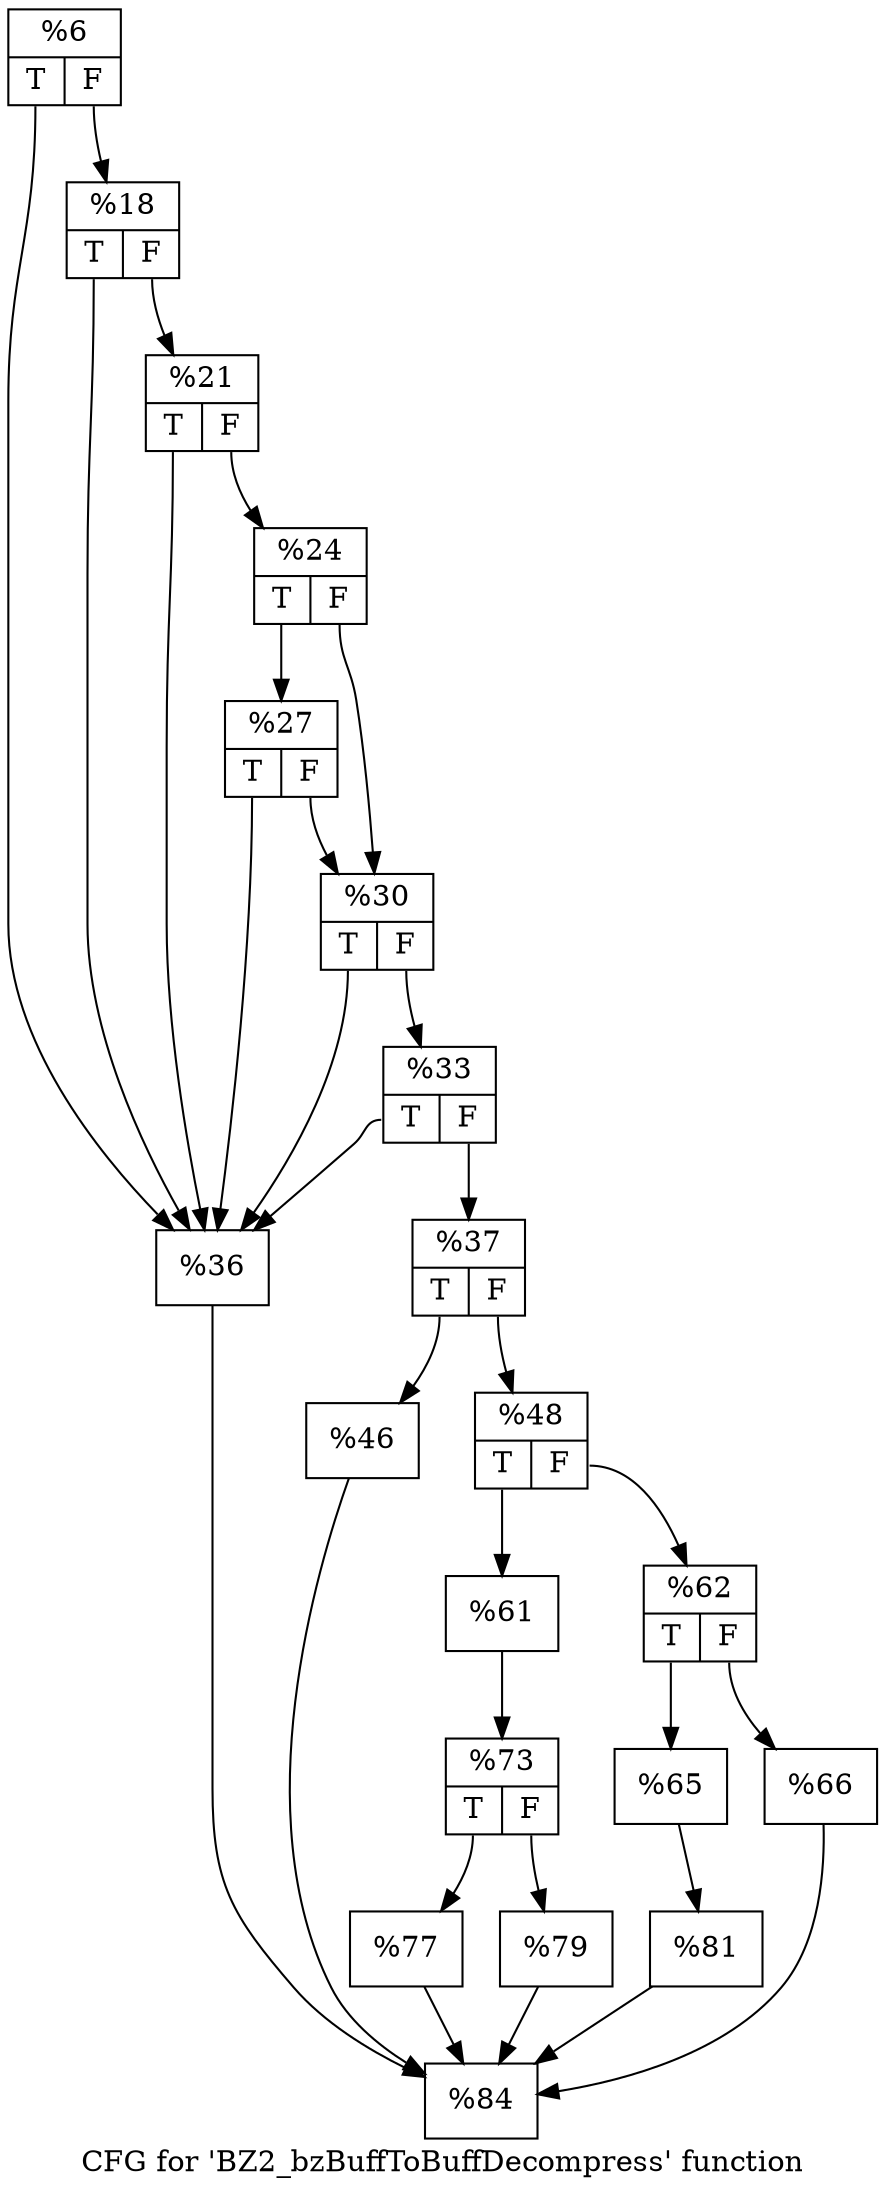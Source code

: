 digraph "CFG for 'BZ2_bzBuffToBuffDecompress' function" {
	label="CFG for 'BZ2_bzBuffToBuffDecompress' function";

	Node0x19a2fc0 [shape=record,label="{%6|{<s0>T|<s1>F}}"];
	Node0x19a2fc0:s0 -> Node0x19a2d90;
	Node0x19a2fc0:s1 -> Node0x19a37d0;
	Node0x19a37d0 [shape=record,label="{%18|{<s0>T|<s1>F}}"];
	Node0x19a37d0:s0 -> Node0x19a2d90;
	Node0x19a37d0:s1 -> Node0x19a38f0;
	Node0x19a38f0 [shape=record,label="{%21|{<s0>T|<s1>F}}"];
	Node0x19a38f0:s0 -> Node0x19a2d90;
	Node0x19a38f0:s1 -> Node0x19a3aa0;
	Node0x19a3aa0 [shape=record,label="{%24|{<s0>T|<s1>F}}"];
	Node0x19a3aa0:s0 -> Node0x19a3c50;
	Node0x19a3aa0:s1 -> Node0x19a3ca0;
	Node0x19a3c50 [shape=record,label="{%27|{<s0>T|<s1>F}}"];
	Node0x19a3c50:s0 -> Node0x19a2d90;
	Node0x19a3c50:s1 -> Node0x19a3ca0;
	Node0x19a3ca0 [shape=record,label="{%30|{<s0>T|<s1>F}}"];
	Node0x19a3ca0:s0 -> Node0x19a2d90;
	Node0x19a3ca0:s1 -> Node0x19a3fb0;
	Node0x19a3fb0 [shape=record,label="{%33|{<s0>T|<s1>F}}"];
	Node0x19a3fb0:s0 -> Node0x19a2d90;
	Node0x19a3fb0:s1 -> Node0x19a4160;
	Node0x19a2d90 [shape=record,label="{%36}"];
	Node0x19a2d90 -> Node0x19a42c0;
	Node0x19a4160 [shape=record,label="{%37|{<s0>T|<s1>F}}"];
	Node0x19a4160:s0 -> Node0x19a4a10;
	Node0x19a4160:s1 -> Node0x19a4a60;
	Node0x19a4a10 [shape=record,label="{%46}"];
	Node0x19a4a10 -> Node0x19a42c0;
	Node0x19a4a60 [shape=record,label="{%48|{<s0>T|<s1>F}}"];
	Node0x19a4a60:s0 -> Node0x19a5500;
	Node0x19a4a60:s1 -> Node0x19a5550;
	Node0x19a5500 [shape=record,label="{%61}"];
	Node0x19a5500 -> Node0x19a5630;
	Node0x19a5550 [shape=record,label="{%62|{<s0>T|<s1>F}}"];
	Node0x19a5550:s0 -> Node0x19a57b0;
	Node0x19a5550:s1 -> Node0x19a5800;
	Node0x19a57b0 [shape=record,label="{%65}"];
	Node0x19a57b0 -> Node0x19a5920;
	Node0x19a5800 [shape=record,label="{%66}"];
	Node0x19a5800 -> Node0x19a42c0;
	Node0x19a5630 [shape=record,label="{%73|{<s0>T|<s1>F}}"];
	Node0x19a5630:s0 -> Node0x19a5fa0;
	Node0x19a5630:s1 -> Node0x19a5ff0;
	Node0x19a5fa0 [shape=record,label="{%77}"];
	Node0x19a5fa0 -> Node0x19a42c0;
	Node0x19a5ff0 [shape=record,label="{%79}"];
	Node0x19a5ff0 -> Node0x19a42c0;
	Node0x19a5920 [shape=record,label="{%81}"];
	Node0x19a5920 -> Node0x19a42c0;
	Node0x19a42c0 [shape=record,label="{%84}"];
}
